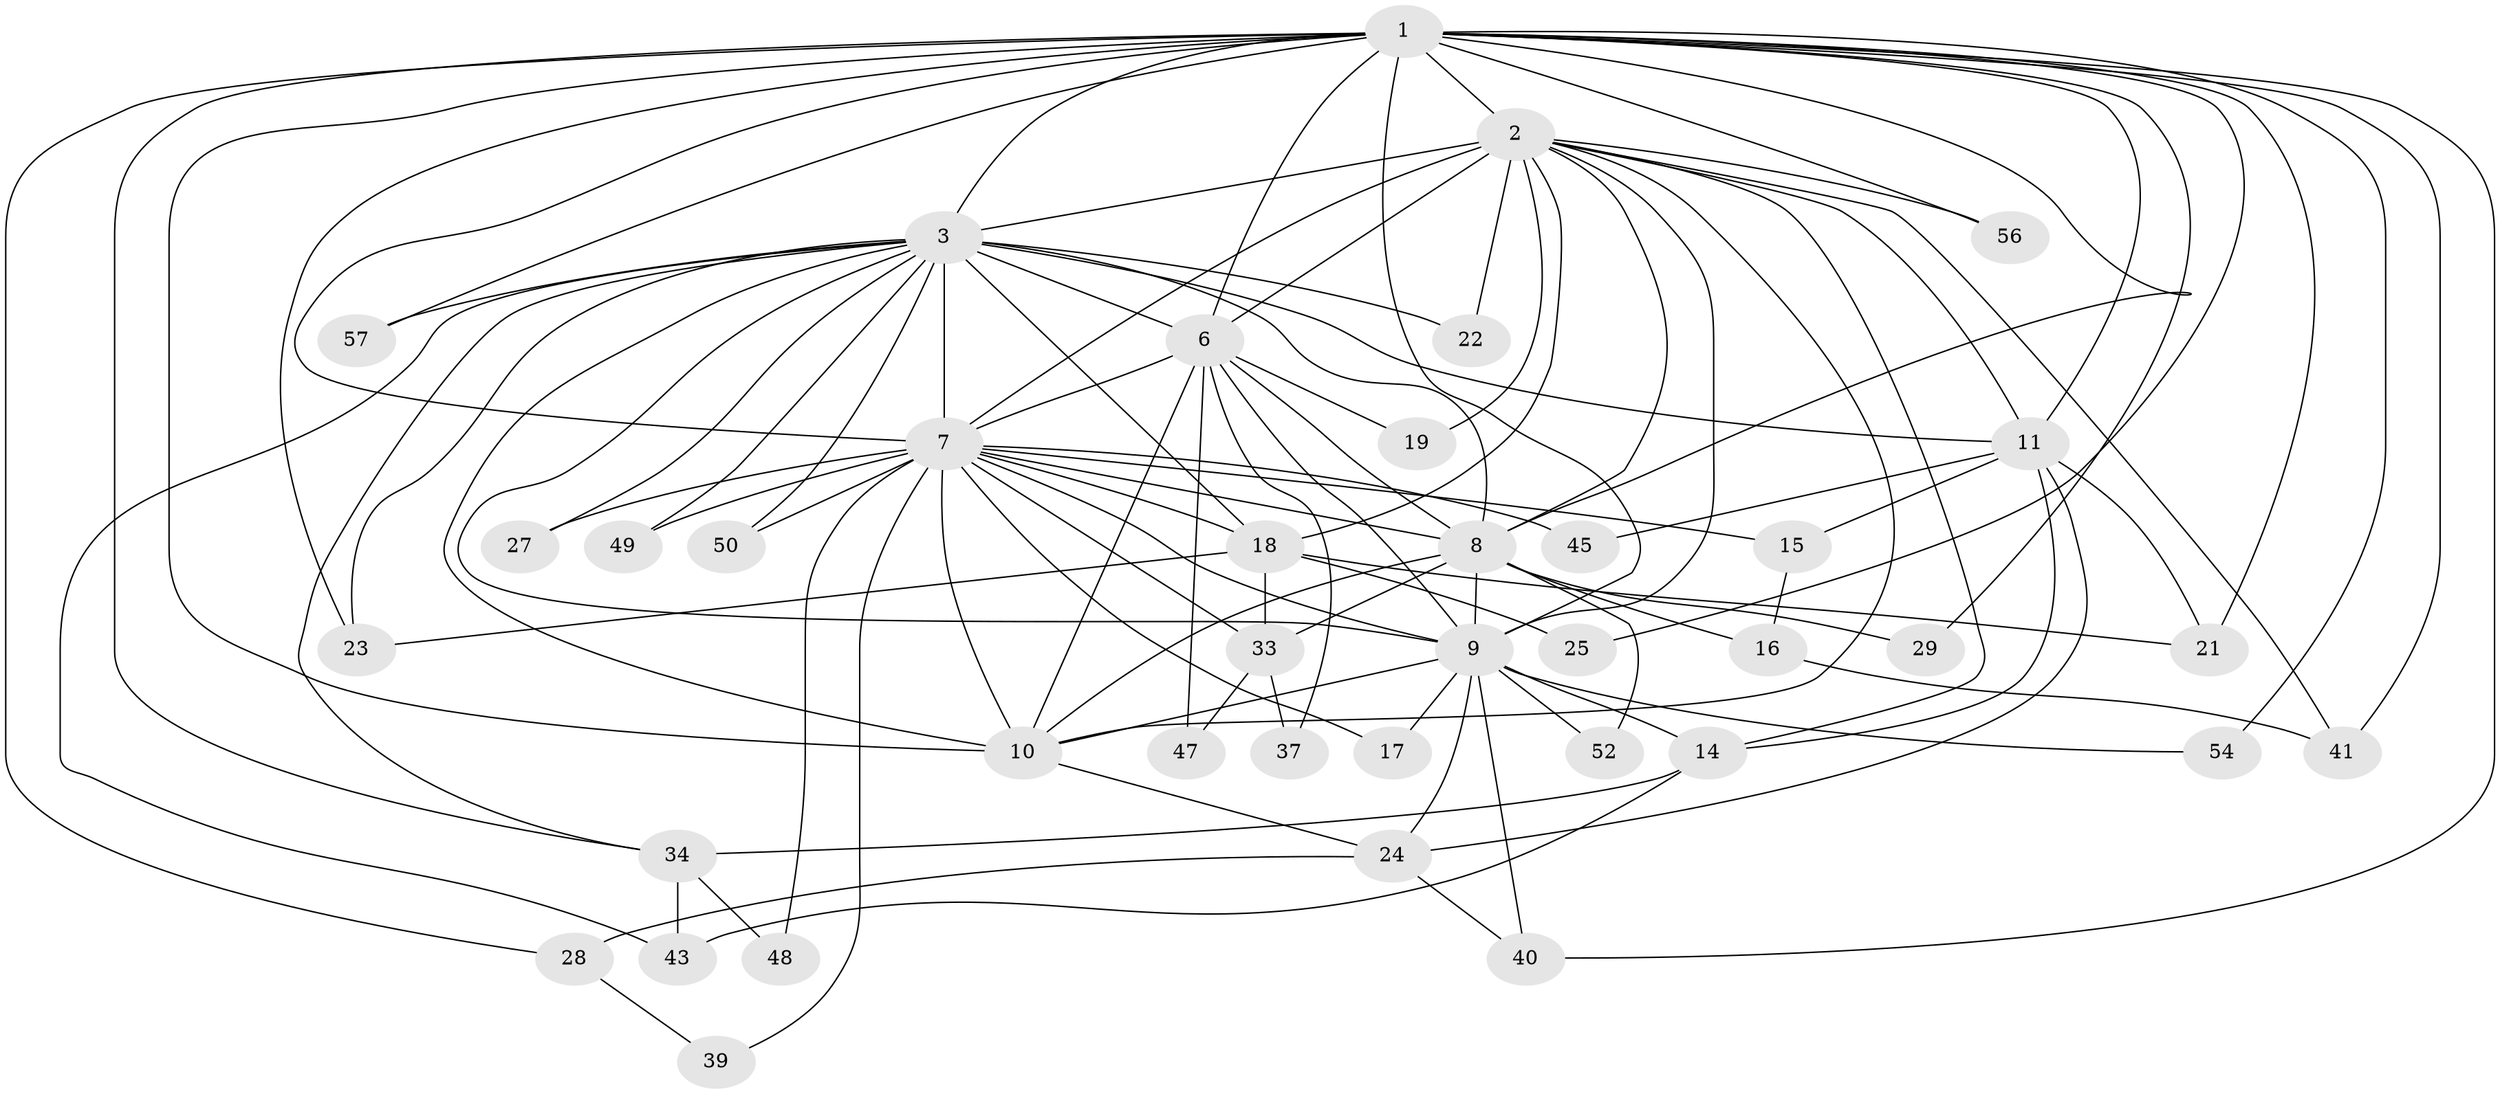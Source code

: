 // Generated by graph-tools (version 1.1) at 2025/23/03/03/25 07:23:36]
// undirected, 39 vertices, 101 edges
graph export_dot {
graph [start="1"]
  node [color=gray90,style=filled];
  1 [super="+4"];
  2 [super="+5"];
  3 [super="+20"];
  6 [super="+42"];
  7 [super="+38"];
  8 [super="+32"];
  9 [super="+13"];
  10 [super="+55"];
  11 [super="+12"];
  14 [super="+36"];
  15;
  16 [super="+44"];
  17;
  18;
  19;
  21 [super="+30"];
  22;
  23 [super="+31"];
  24 [super="+26"];
  25;
  27;
  28;
  29;
  33 [super="+46"];
  34 [super="+35"];
  37;
  39;
  40 [super="+53"];
  41;
  43 [super="+51"];
  45;
  47;
  48;
  49;
  50;
  52;
  54;
  56;
  57;
  1 -- 2 [weight=4];
  1 -- 3 [weight=2];
  1 -- 6 [weight=2];
  1 -- 7 [weight=2];
  1 -- 8 [weight=2];
  1 -- 9 [weight=2];
  1 -- 10 [weight=2];
  1 -- 29;
  1 -- 41;
  1 -- 56;
  1 -- 21;
  1 -- 25;
  1 -- 28;
  1 -- 34;
  1 -- 54;
  1 -- 57;
  1 -- 11;
  1 -- 23;
  1 -- 40;
  2 -- 3 [weight=2];
  2 -- 6 [weight=2];
  2 -- 7 [weight=3];
  2 -- 8 [weight=2];
  2 -- 9 [weight=2];
  2 -- 10 [weight=2];
  2 -- 14;
  2 -- 18;
  2 -- 41;
  2 -- 56;
  2 -- 11;
  2 -- 19;
  2 -- 22;
  3 -- 6;
  3 -- 7;
  3 -- 8;
  3 -- 9;
  3 -- 10;
  3 -- 11;
  3 -- 22;
  3 -- 23;
  3 -- 49;
  3 -- 50;
  3 -- 57;
  3 -- 27;
  3 -- 43;
  3 -- 18;
  3 -- 34;
  6 -- 7;
  6 -- 8 [weight=2];
  6 -- 9;
  6 -- 10 [weight=2];
  6 -- 19;
  6 -- 37;
  6 -- 47;
  7 -- 8 [weight=2];
  7 -- 9 [weight=2];
  7 -- 10;
  7 -- 15;
  7 -- 17;
  7 -- 18;
  7 -- 27;
  7 -- 33;
  7 -- 39;
  7 -- 45;
  7 -- 48;
  7 -- 49;
  7 -- 50;
  8 -- 9;
  8 -- 10;
  8 -- 16;
  8 -- 29;
  8 -- 33;
  8 -- 52;
  9 -- 10;
  9 -- 17;
  9 -- 24;
  9 -- 40;
  9 -- 52;
  9 -- 54;
  9 -- 14;
  10 -- 24;
  11 -- 14;
  11 -- 15;
  11 -- 21;
  11 -- 24;
  11 -- 45;
  14 -- 34;
  14 -- 43;
  15 -- 16;
  16 -- 41;
  18 -- 23;
  18 -- 25;
  18 -- 33;
  18 -- 21;
  24 -- 28;
  24 -- 40;
  28 -- 39;
  33 -- 37;
  33 -- 47;
  34 -- 43;
  34 -- 48;
}
